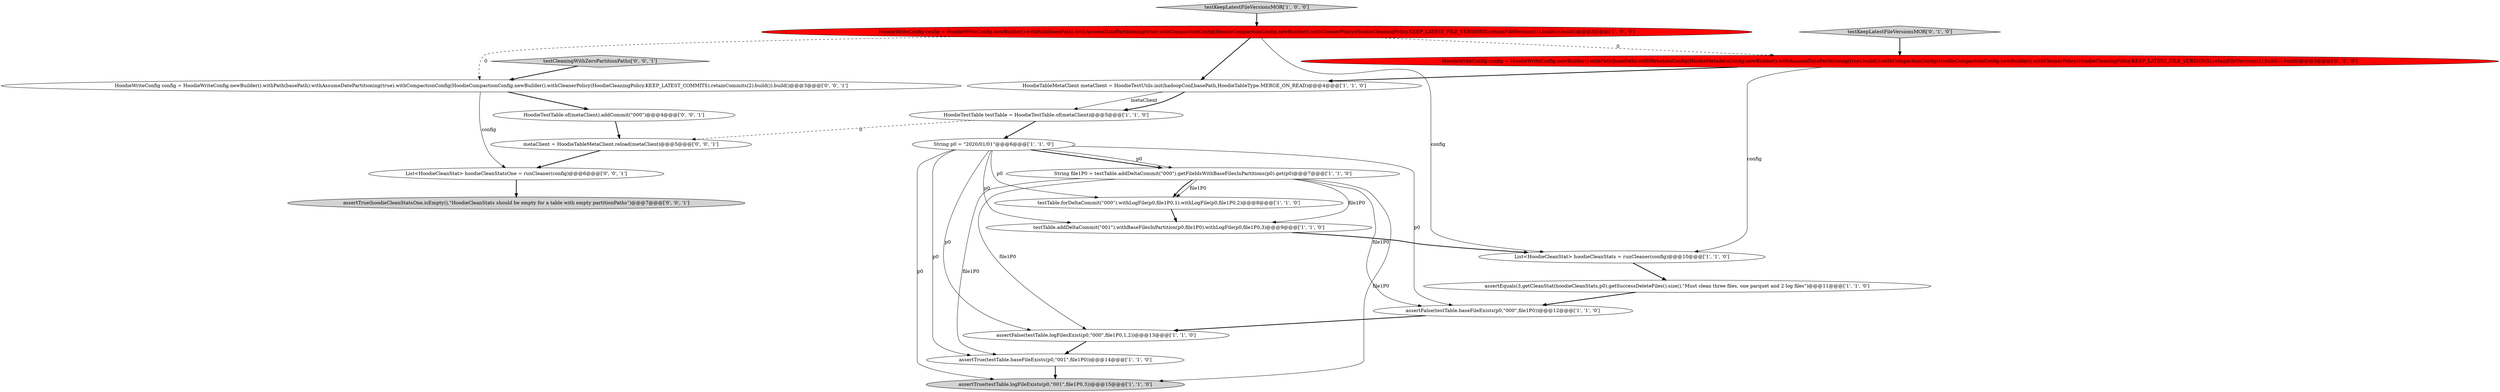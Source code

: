 digraph {
13 [style = filled, label = "assertTrue(testTable.baseFileExists(p0,\"001\",file1P0))@@@14@@@['1', '1', '0']", fillcolor = white, shape = ellipse image = "AAA0AAABBB1BBB"];
15 [style = filled, label = "HoodieWriteConfig config = HoodieWriteConfig.newBuilder().withPath(basePath).withMetadataConfig(HoodieMetadataConfig.newBuilder().withAssumeDatePartitioning(true).build()).withCompactionConfig(HoodieCompactionConfig.newBuilder().withCleanerPolicy(HoodieCleaningPolicy.KEEP_LATEST_FILE_VERSIONS).retainFileVersions(1).build()).build()@@@3@@@['0', '1', '0']", fillcolor = red, shape = ellipse image = "AAA1AAABBB2BBB"];
8 [style = filled, label = "assertTrue(testTable.logFileExists(p0,\"001\",file1P0,3))@@@15@@@['1', '1', '0']", fillcolor = lightgray, shape = ellipse image = "AAA0AAABBB1BBB"];
1 [style = filled, label = "assertFalse(testTable.baseFileExists(p0,\"000\",file1P0))@@@12@@@['1', '1', '0']", fillcolor = white, shape = ellipse image = "AAA0AAABBB1BBB"];
0 [style = filled, label = "assertEquals(3,getCleanStat(hoodieCleanStats,p0).getSuccessDeleteFiles().size(),\"Must clean three files, one parquet and 2 log files\")@@@11@@@['1', '1', '0']", fillcolor = white, shape = ellipse image = "AAA0AAABBB1BBB"];
9 [style = filled, label = "List<HoodieCleanStat> hoodieCleanStats = runCleaner(config)@@@10@@@['1', '1', '0']", fillcolor = white, shape = ellipse image = "AAA0AAABBB1BBB"];
16 [style = filled, label = "assertTrue(hoodieCleanStatsOne.isEmpty(),\"HoodieCleanStats should be empty for a table with empty partitionPaths\")@@@7@@@['0', '0', '1']", fillcolor = lightgray, shape = ellipse image = "AAA0AAABBB3BBB"];
5 [style = filled, label = "assertFalse(testTable.logFilesExist(p0,\"000\",file1P0,1,2))@@@13@@@['1', '1', '0']", fillcolor = white, shape = ellipse image = "AAA0AAABBB1BBB"];
6 [style = filled, label = "String p0 = \"2020/01/01\"@@@6@@@['1', '1', '0']", fillcolor = white, shape = ellipse image = "AAA0AAABBB1BBB"];
7 [style = filled, label = "HoodieTestTable testTable = HoodieTestTable.of(metaClient)@@@5@@@['1', '1', '0']", fillcolor = white, shape = ellipse image = "AAA0AAABBB1BBB"];
4 [style = filled, label = "testTable.forDeltaCommit(\"000\").withLogFile(p0,file1P0,1).withLogFile(p0,file1P0,2)@@@8@@@['1', '1', '0']", fillcolor = white, shape = ellipse image = "AAA0AAABBB1BBB"];
17 [style = filled, label = "testCleaningWithZeroPartitionPaths['0', '0', '1']", fillcolor = lightgray, shape = diamond image = "AAA0AAABBB3BBB"];
14 [style = filled, label = "testKeepLatestFileVersionsMOR['0', '1', '0']", fillcolor = lightgray, shape = diamond image = "AAA0AAABBB2BBB"];
10 [style = filled, label = "testTable.addDeltaCommit(\"001\").withBaseFilesInPartition(p0,file1P0).withLogFile(p0,file1P0,3)@@@9@@@['1', '1', '0']", fillcolor = white, shape = ellipse image = "AAA0AAABBB1BBB"];
19 [style = filled, label = "HoodieTestTable.of(metaClient).addCommit(\"000\")@@@4@@@['0', '0', '1']", fillcolor = white, shape = ellipse image = "AAA0AAABBB3BBB"];
20 [style = filled, label = "List<HoodieCleanStat> hoodieCleanStatsOne = runCleaner(config)@@@6@@@['0', '0', '1']", fillcolor = white, shape = ellipse image = "AAA0AAABBB3BBB"];
11 [style = filled, label = "HoodieWriteConfig config = HoodieWriteConfig.newBuilder().withPath(basePath).withAssumeDatePartitioning(true).withCompactionConfig(HoodieCompactionConfig.newBuilder().withCleanerPolicy(HoodieCleaningPolicy.KEEP_LATEST_FILE_VERSIONS).retainFileVersions(1).build()).build()@@@3@@@['1', '0', '0']", fillcolor = red, shape = ellipse image = "AAA1AAABBB1BBB"];
2 [style = filled, label = "testKeepLatestFileVersionsMOR['1', '0', '0']", fillcolor = lightgray, shape = diamond image = "AAA0AAABBB1BBB"];
21 [style = filled, label = "metaClient = HoodieTableMetaClient.reload(metaClient)@@@5@@@['0', '0', '1']", fillcolor = white, shape = ellipse image = "AAA0AAABBB3BBB"];
3 [style = filled, label = "String file1P0 = testTable.addDeltaCommit(\"000\").getFileIdsWithBaseFilesInPartitions(p0).get(p0)@@@7@@@['1', '1', '0']", fillcolor = white, shape = ellipse image = "AAA0AAABBB1BBB"];
18 [style = filled, label = "HoodieWriteConfig config = HoodieWriteConfig.newBuilder().withPath(basePath).withAssumeDatePartitioning(true).withCompactionConfig(HoodieCompactionConfig.newBuilder().withCleanerPolicy(HoodieCleaningPolicy.KEEP_LATEST_COMMITS).retainCommits(2).build()).build()@@@3@@@['0', '0', '1']", fillcolor = white, shape = ellipse image = "AAA0AAABBB3BBB"];
12 [style = filled, label = "HoodieTableMetaClient metaClient = HoodieTestUtils.init(hadoopConf,basePath,HoodieTableType.MERGE_ON_READ)@@@4@@@['1', '1', '0']", fillcolor = white, shape = ellipse image = "AAA0AAABBB1BBB"];
1->5 [style = bold, label=""];
4->10 [style = bold, label=""];
6->3 [style = bold, label=""];
7->21 [style = dashed, label="0"];
9->0 [style = bold, label=""];
11->9 [style = solid, label="config"];
11->15 [style = dashed, label="0"];
3->8 [style = solid, label="file1P0"];
18->19 [style = bold, label=""];
11->12 [style = bold, label=""];
6->13 [style = solid, label="p0"];
15->9 [style = solid, label="config"];
3->5 [style = solid, label="file1P0"];
6->3 [style = solid, label="p0"];
3->4 [style = bold, label=""];
6->8 [style = solid, label="p0"];
12->7 [style = bold, label=""];
6->10 [style = solid, label="p0"];
6->4 [style = solid, label="p0"];
21->20 [style = bold, label=""];
20->16 [style = bold, label=""];
11->18 [style = dashed, label="0"];
0->1 [style = bold, label=""];
3->4 [style = solid, label="file1P0"];
5->13 [style = bold, label=""];
3->1 [style = solid, label="file1P0"];
7->6 [style = bold, label=""];
18->20 [style = solid, label="config"];
12->7 [style = solid, label="metaClient"];
14->15 [style = bold, label=""];
10->9 [style = bold, label=""];
15->12 [style = bold, label=""];
3->10 [style = solid, label="file1P0"];
13->8 [style = bold, label=""];
6->5 [style = solid, label="p0"];
2->11 [style = bold, label=""];
6->1 [style = solid, label="p0"];
17->18 [style = bold, label=""];
3->13 [style = solid, label="file1P0"];
19->21 [style = bold, label=""];
}
